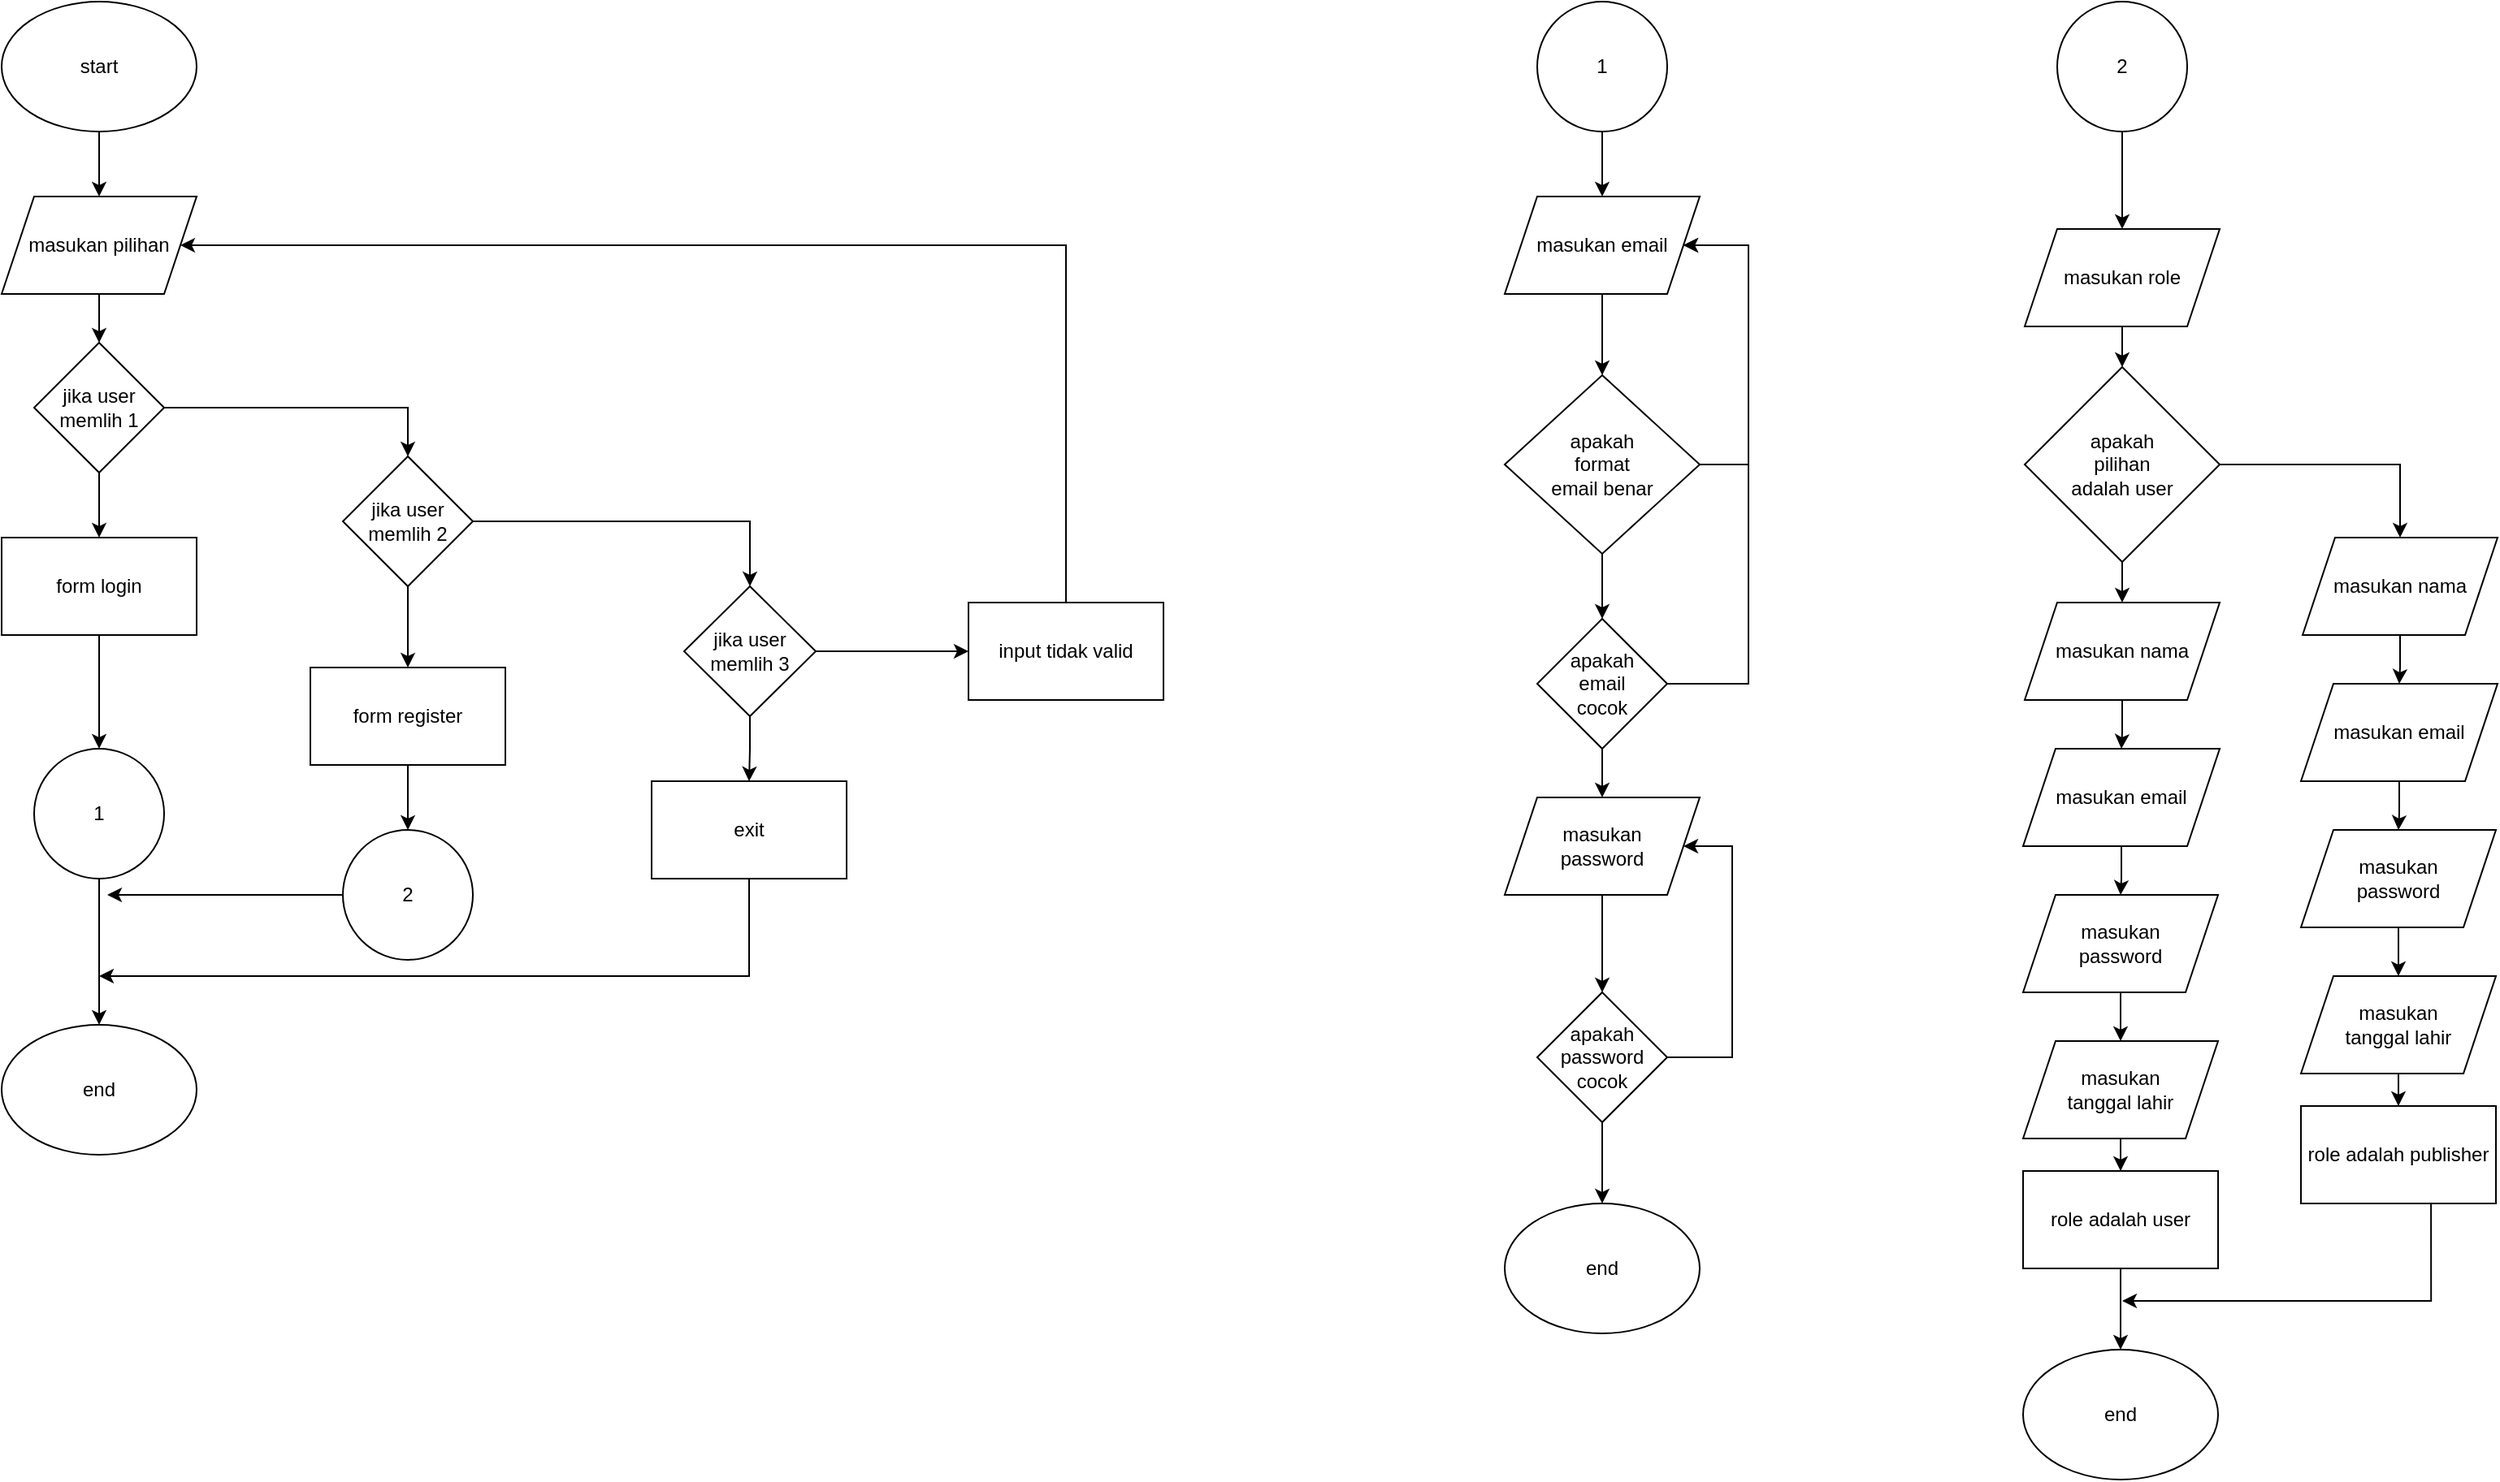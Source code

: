 <mxfile version="22.1.18" type="github">
  <diagram name="Halaman-1" id="ISQmBgXdDilXk5E5Z7M0">
    <mxGraphModel dx="1295" dy="679" grid="1" gridSize="10" guides="1" tooltips="1" connect="1" arrows="1" fold="1" page="1" pageScale="1" pageWidth="850" pageHeight="1100" math="0" shadow="0">
      <root>
        <mxCell id="0" />
        <mxCell id="1" parent="0" />
        <mxCell id="-qjQuMRM3rRMsk-8Ruoa-5" style="edgeStyle=orthogonalEdgeStyle;rounded=0;orthogonalLoop=1;jettySize=auto;html=1;" parent="1" source="-qjQuMRM3rRMsk-8Ruoa-1" target="-qjQuMRM3rRMsk-8Ruoa-4" edge="1">
          <mxGeometry relative="1" as="geometry" />
        </mxCell>
        <mxCell id="-qjQuMRM3rRMsk-8Ruoa-1" value="start" style="ellipse;whiteSpace=wrap;html=1;" parent="1" vertex="1">
          <mxGeometry x="365" y="20" width="120" height="80" as="geometry" />
        </mxCell>
        <mxCell id="-qjQuMRM3rRMsk-8Ruoa-9" style="edgeStyle=orthogonalEdgeStyle;rounded=0;orthogonalLoop=1;jettySize=auto;html=1;" parent="1" source="-qjQuMRM3rRMsk-8Ruoa-2" target="-qjQuMRM3rRMsk-8Ruoa-8" edge="1">
          <mxGeometry relative="1" as="geometry" />
        </mxCell>
        <mxCell id="-qjQuMRM3rRMsk-8Ruoa-15" style="edgeStyle=orthogonalEdgeStyle;rounded=0;orthogonalLoop=1;jettySize=auto;html=1;entryX=0.5;entryY=0;entryDx=0;entryDy=0;" parent="1" source="-qjQuMRM3rRMsk-8Ruoa-2" target="-qjQuMRM3rRMsk-8Ruoa-13" edge="1">
          <mxGeometry relative="1" as="geometry" />
        </mxCell>
        <mxCell id="-qjQuMRM3rRMsk-8Ruoa-2" value="jika user memlih 1" style="rhombus;whiteSpace=wrap;html=1;" parent="1" vertex="1">
          <mxGeometry x="385" y="230" width="80" height="80" as="geometry" />
        </mxCell>
        <mxCell id="-qjQuMRM3rRMsk-8Ruoa-6" style="edgeStyle=orthogonalEdgeStyle;rounded=0;orthogonalLoop=1;jettySize=auto;html=1;" parent="1" source="-qjQuMRM3rRMsk-8Ruoa-4" target="-qjQuMRM3rRMsk-8Ruoa-2" edge="1">
          <mxGeometry relative="1" as="geometry" />
        </mxCell>
        <mxCell id="-qjQuMRM3rRMsk-8Ruoa-4" value="masukan pilihan" style="shape=parallelogram;perimeter=parallelogramPerimeter;whiteSpace=wrap;html=1;fixedSize=1;" parent="1" vertex="1">
          <mxGeometry x="365" y="140" width="120" height="60" as="geometry" />
        </mxCell>
        <mxCell id="-qjQuMRM3rRMsk-8Ruoa-28" style="edgeStyle=orthogonalEdgeStyle;rounded=0;orthogonalLoop=1;jettySize=auto;html=1;entryX=0.5;entryY=0;entryDx=0;entryDy=0;" parent="1" source="-qjQuMRM3rRMsk-8Ruoa-8" target="-qjQuMRM3rRMsk-8Ruoa-27" edge="1">
          <mxGeometry relative="1" as="geometry" />
        </mxCell>
        <mxCell id="-qjQuMRM3rRMsk-8Ruoa-8" value="form login" style="rounded=0;whiteSpace=wrap;html=1;" parent="1" vertex="1">
          <mxGeometry x="365" y="350" width="120" height="60" as="geometry" />
        </mxCell>
        <mxCell id="-qjQuMRM3rRMsk-8Ruoa-31" style="edgeStyle=orthogonalEdgeStyle;rounded=0;orthogonalLoop=1;jettySize=auto;html=1;" parent="1" source="-qjQuMRM3rRMsk-8Ruoa-10" target="-qjQuMRM3rRMsk-8Ruoa-30" edge="1">
          <mxGeometry relative="1" as="geometry" />
        </mxCell>
        <mxCell id="-qjQuMRM3rRMsk-8Ruoa-10" value="form register" style="rounded=0;whiteSpace=wrap;html=1;" parent="1" vertex="1">
          <mxGeometry x="555" y="430" width="120" height="60" as="geometry" />
        </mxCell>
        <mxCell id="-qjQuMRM3rRMsk-8Ruoa-33" style="edgeStyle=orthogonalEdgeStyle;rounded=0;orthogonalLoop=1;jettySize=auto;html=1;exitX=0.5;exitY=1;exitDx=0;exitDy=0;" parent="1" source="-qjQuMRM3rRMsk-8Ruoa-11" edge="1">
          <mxGeometry relative="1" as="geometry">
            <mxPoint x="425" y="620" as="targetPoint" />
            <mxPoint x="855.0" y="560" as="sourcePoint" />
            <Array as="points">
              <mxPoint x="825" y="620" />
            </Array>
          </mxGeometry>
        </mxCell>
        <mxCell id="-qjQuMRM3rRMsk-8Ruoa-11" value="exit" style="rounded=0;whiteSpace=wrap;html=1;" parent="1" vertex="1">
          <mxGeometry x="765" y="500" width="120" height="60" as="geometry" />
        </mxCell>
        <mxCell id="-qjQuMRM3rRMsk-8Ruoa-26" style="edgeStyle=orthogonalEdgeStyle;rounded=0;orthogonalLoop=1;jettySize=auto;html=1;entryX=1;entryY=0.5;entryDx=0;entryDy=0;" parent="1" source="-qjQuMRM3rRMsk-8Ruoa-12" edge="1" target="-qjQuMRM3rRMsk-8Ruoa-4">
          <mxGeometry relative="1" as="geometry">
            <mxPoint x="430" y="210" as="targetPoint" />
            <Array as="points">
              <mxPoint x="1020" y="170" />
            </Array>
          </mxGeometry>
        </mxCell>
        <mxCell id="-qjQuMRM3rRMsk-8Ruoa-12" value="input tidak valid" style="rounded=0;whiteSpace=wrap;html=1;" parent="1" vertex="1">
          <mxGeometry x="960" y="390" width="120" height="60" as="geometry" />
        </mxCell>
        <mxCell id="-qjQuMRM3rRMsk-8Ruoa-16" style="edgeStyle=orthogonalEdgeStyle;rounded=0;orthogonalLoop=1;jettySize=auto;html=1;entryX=0.5;entryY=0;entryDx=0;entryDy=0;" parent="1" source="-qjQuMRM3rRMsk-8Ruoa-13" target="-qjQuMRM3rRMsk-8Ruoa-10" edge="1">
          <mxGeometry relative="1" as="geometry" />
        </mxCell>
        <mxCell id="-qjQuMRM3rRMsk-8Ruoa-17" style="edgeStyle=orthogonalEdgeStyle;rounded=0;orthogonalLoop=1;jettySize=auto;html=1;entryX=0.5;entryY=0;entryDx=0;entryDy=0;" parent="1" source="-qjQuMRM3rRMsk-8Ruoa-13" target="-qjQuMRM3rRMsk-8Ruoa-14" edge="1">
          <mxGeometry relative="1" as="geometry" />
        </mxCell>
        <mxCell id="-qjQuMRM3rRMsk-8Ruoa-13" value="jika user memlih 2" style="rhombus;whiteSpace=wrap;html=1;" parent="1" vertex="1">
          <mxGeometry x="575" y="300" width="80" height="80" as="geometry" />
        </mxCell>
        <mxCell id="-qjQuMRM3rRMsk-8Ruoa-18" style="edgeStyle=orthogonalEdgeStyle;rounded=0;orthogonalLoop=1;jettySize=auto;html=1;" parent="1" source="-qjQuMRM3rRMsk-8Ruoa-14" target="-qjQuMRM3rRMsk-8Ruoa-12" edge="1">
          <mxGeometry relative="1" as="geometry" />
        </mxCell>
        <mxCell id="-qjQuMRM3rRMsk-8Ruoa-19" style="edgeStyle=orthogonalEdgeStyle;rounded=0;orthogonalLoop=1;jettySize=auto;html=1;entryX=0.5;entryY=0;entryDx=0;entryDy=0;" parent="1" source="-qjQuMRM3rRMsk-8Ruoa-14" target="-qjQuMRM3rRMsk-8Ruoa-11" edge="1">
          <mxGeometry relative="1" as="geometry" />
        </mxCell>
        <mxCell id="-qjQuMRM3rRMsk-8Ruoa-14" value="jika user memlih 3" style="rhombus;whiteSpace=wrap;html=1;" parent="1" vertex="1">
          <mxGeometry x="785" y="380" width="81" height="80" as="geometry" />
        </mxCell>
        <mxCell id="-qjQuMRM3rRMsk-8Ruoa-20" value="end" style="ellipse;whiteSpace=wrap;html=1;" parent="1" vertex="1">
          <mxGeometry x="365" y="650" width="120" height="80" as="geometry" />
        </mxCell>
        <mxCell id="-qjQuMRM3rRMsk-8Ruoa-29" style="edgeStyle=orthogonalEdgeStyle;rounded=0;orthogonalLoop=1;jettySize=auto;html=1;" parent="1" source="-qjQuMRM3rRMsk-8Ruoa-27" target="-qjQuMRM3rRMsk-8Ruoa-20" edge="1">
          <mxGeometry relative="1" as="geometry" />
        </mxCell>
        <mxCell id="-qjQuMRM3rRMsk-8Ruoa-27" value="1" style="ellipse;whiteSpace=wrap;html=1;aspect=fixed;" parent="1" vertex="1">
          <mxGeometry x="385" y="480" width="80" height="80" as="geometry" />
        </mxCell>
        <mxCell id="-qjQuMRM3rRMsk-8Ruoa-32" style="edgeStyle=orthogonalEdgeStyle;rounded=0;orthogonalLoop=1;jettySize=auto;html=1;" parent="1" source="-qjQuMRM3rRMsk-8Ruoa-30" edge="1">
          <mxGeometry relative="1" as="geometry">
            <mxPoint x="430" y="570.0" as="targetPoint" />
          </mxGeometry>
        </mxCell>
        <mxCell id="-qjQuMRM3rRMsk-8Ruoa-30" value="2" style="ellipse;whiteSpace=wrap;html=1;aspect=fixed;" parent="1" vertex="1">
          <mxGeometry x="575" y="530" width="80" height="80" as="geometry" />
        </mxCell>
        <mxCell id="qj6eRVLFwsN512XqwuFE-3" style="edgeStyle=orthogonalEdgeStyle;rounded=0;orthogonalLoop=1;jettySize=auto;html=1;" edge="1" parent="1" source="qj6eRVLFwsN512XqwuFE-1" target="qj6eRVLFwsN512XqwuFE-2">
          <mxGeometry relative="1" as="geometry" />
        </mxCell>
        <mxCell id="qj6eRVLFwsN512XqwuFE-1" value="1" style="ellipse;whiteSpace=wrap;html=1;aspect=fixed;" vertex="1" parent="1">
          <mxGeometry x="1310" y="20" width="80" height="80" as="geometry" />
        </mxCell>
        <mxCell id="qj6eRVLFwsN512XqwuFE-9" style="edgeStyle=orthogonalEdgeStyle;rounded=0;orthogonalLoop=1;jettySize=auto;html=1;" edge="1" parent="1" source="qj6eRVLFwsN512XqwuFE-2" target="qj6eRVLFwsN512XqwuFE-8">
          <mxGeometry relative="1" as="geometry" />
        </mxCell>
        <mxCell id="qj6eRVLFwsN512XqwuFE-2" value="masukan email" style="shape=parallelogram;perimeter=parallelogramPerimeter;whiteSpace=wrap;html=1;fixedSize=1;" vertex="1" parent="1">
          <mxGeometry x="1290" y="140" width="120" height="60" as="geometry" />
        </mxCell>
        <mxCell id="qj6eRVLFwsN512XqwuFE-14" style="edgeStyle=orthogonalEdgeStyle;rounded=0;orthogonalLoop=1;jettySize=auto;html=1;entryX=0.5;entryY=0;entryDx=0;entryDy=0;" edge="1" parent="1" source="qj6eRVLFwsN512XqwuFE-8" target="qj6eRVLFwsN512XqwuFE-13">
          <mxGeometry relative="1" as="geometry" />
        </mxCell>
        <mxCell id="qj6eRVLFwsN512XqwuFE-15" style="edgeStyle=orthogonalEdgeStyle;rounded=0;orthogonalLoop=1;jettySize=auto;html=1;entryX=1;entryY=0.5;entryDx=0;entryDy=0;" edge="1" parent="1" source="qj6eRVLFwsN512XqwuFE-8" target="qj6eRVLFwsN512XqwuFE-2">
          <mxGeometry relative="1" as="geometry">
            <Array as="points">
              <mxPoint x="1440" y="305" />
              <mxPoint x="1440" y="170" />
            </Array>
          </mxGeometry>
        </mxCell>
        <mxCell id="qj6eRVLFwsN512XqwuFE-8" value="apakah &lt;br&gt;format &lt;br&gt;email benar" style="rhombus;whiteSpace=wrap;html=1;" vertex="1" parent="1">
          <mxGeometry x="1290" y="250" width="120" height="110" as="geometry" />
        </mxCell>
        <mxCell id="qj6eRVLFwsN512XqwuFE-17" style="edgeStyle=orthogonalEdgeStyle;rounded=0;orthogonalLoop=1;jettySize=auto;html=1;" edge="1" parent="1" source="qj6eRVLFwsN512XqwuFE-13" target="qj6eRVLFwsN512XqwuFE-16">
          <mxGeometry relative="1" as="geometry" />
        </mxCell>
        <mxCell id="qj6eRVLFwsN512XqwuFE-18" style="edgeStyle=orthogonalEdgeStyle;rounded=0;orthogonalLoop=1;jettySize=auto;html=1;entryX=1;entryY=0.5;entryDx=0;entryDy=0;" edge="1" parent="1" source="qj6eRVLFwsN512XqwuFE-13" target="qj6eRVLFwsN512XqwuFE-2">
          <mxGeometry relative="1" as="geometry">
            <Array as="points">
              <mxPoint x="1440" y="440" />
              <mxPoint x="1440" y="170" />
            </Array>
          </mxGeometry>
        </mxCell>
        <mxCell id="qj6eRVLFwsN512XqwuFE-13" value="apakah &lt;br&gt;email &lt;br&gt;cocok" style="rhombus;whiteSpace=wrap;html=1;" vertex="1" parent="1">
          <mxGeometry x="1310" y="400" width="80" height="80" as="geometry" />
        </mxCell>
        <mxCell id="qj6eRVLFwsN512XqwuFE-20" style="edgeStyle=orthogonalEdgeStyle;rounded=0;orthogonalLoop=1;jettySize=auto;html=1;" edge="1" parent="1" source="qj6eRVLFwsN512XqwuFE-16" target="qj6eRVLFwsN512XqwuFE-19">
          <mxGeometry relative="1" as="geometry" />
        </mxCell>
        <mxCell id="qj6eRVLFwsN512XqwuFE-16" value="masukan &lt;br&gt;password" style="shape=parallelogram;perimeter=parallelogramPerimeter;whiteSpace=wrap;html=1;fixedSize=1;" vertex="1" parent="1">
          <mxGeometry x="1290" y="510" width="120" height="60" as="geometry" />
        </mxCell>
        <mxCell id="qj6eRVLFwsN512XqwuFE-21" style="edgeStyle=orthogonalEdgeStyle;rounded=0;orthogonalLoop=1;jettySize=auto;html=1;entryX=1;entryY=0.5;entryDx=0;entryDy=0;" edge="1" parent="1" source="qj6eRVLFwsN512XqwuFE-19" target="qj6eRVLFwsN512XqwuFE-16">
          <mxGeometry relative="1" as="geometry">
            <Array as="points">
              <mxPoint x="1430" y="670" />
              <mxPoint x="1430" y="540" />
            </Array>
          </mxGeometry>
        </mxCell>
        <mxCell id="qj6eRVLFwsN512XqwuFE-23" style="edgeStyle=orthogonalEdgeStyle;rounded=0;orthogonalLoop=1;jettySize=auto;html=1;entryX=0.5;entryY=0;entryDx=0;entryDy=0;" edge="1" parent="1" source="qj6eRVLFwsN512XqwuFE-19" target="qj6eRVLFwsN512XqwuFE-22">
          <mxGeometry relative="1" as="geometry" />
        </mxCell>
        <mxCell id="qj6eRVLFwsN512XqwuFE-19" value="apakah &lt;br&gt;password&lt;br&gt;cocok" style="rhombus;whiteSpace=wrap;html=1;" vertex="1" parent="1">
          <mxGeometry x="1310" y="630" width="80" height="80" as="geometry" />
        </mxCell>
        <mxCell id="qj6eRVLFwsN512XqwuFE-22" value="end" style="ellipse;whiteSpace=wrap;html=1;" vertex="1" parent="1">
          <mxGeometry x="1290" y="760" width="120" height="80" as="geometry" />
        </mxCell>
        <mxCell id="qj6eRVLFwsN512XqwuFE-26" style="edgeStyle=orthogonalEdgeStyle;rounded=0;orthogonalLoop=1;jettySize=auto;html=1;entryX=0.5;entryY=0;entryDx=0;entryDy=0;" edge="1" parent="1" source="qj6eRVLFwsN512XqwuFE-24" target="qj6eRVLFwsN512XqwuFE-25">
          <mxGeometry relative="1" as="geometry" />
        </mxCell>
        <mxCell id="qj6eRVLFwsN512XqwuFE-24" value="2" style="ellipse;whiteSpace=wrap;html=1;aspect=fixed;" vertex="1" parent="1">
          <mxGeometry x="1630" y="20" width="80" height="80" as="geometry" />
        </mxCell>
        <mxCell id="qj6eRVLFwsN512XqwuFE-28" style="edgeStyle=orthogonalEdgeStyle;rounded=0;orthogonalLoop=1;jettySize=auto;html=1;" edge="1" parent="1" source="qj6eRVLFwsN512XqwuFE-25" target="qj6eRVLFwsN512XqwuFE-27">
          <mxGeometry relative="1" as="geometry" />
        </mxCell>
        <mxCell id="qj6eRVLFwsN512XqwuFE-25" value="masukan role" style="shape=parallelogram;perimeter=parallelogramPerimeter;whiteSpace=wrap;html=1;fixedSize=1;" vertex="1" parent="1">
          <mxGeometry x="1610" y="160" width="120" height="60" as="geometry" />
        </mxCell>
        <mxCell id="qj6eRVLFwsN512XqwuFE-33" style="edgeStyle=orthogonalEdgeStyle;rounded=0;orthogonalLoop=1;jettySize=auto;html=1;" edge="1" parent="1" source="qj6eRVLFwsN512XqwuFE-27" target="qj6eRVLFwsN512XqwuFE-29">
          <mxGeometry relative="1" as="geometry" />
        </mxCell>
        <mxCell id="qj6eRVLFwsN512XqwuFE-51" style="edgeStyle=orthogonalEdgeStyle;rounded=0;orthogonalLoop=1;jettySize=auto;html=1;entryX=0.5;entryY=0;entryDx=0;entryDy=0;" edge="1" parent="1" source="qj6eRVLFwsN512XqwuFE-27" target="qj6eRVLFwsN512XqwuFE-43">
          <mxGeometry relative="1" as="geometry" />
        </mxCell>
        <mxCell id="qj6eRVLFwsN512XqwuFE-27" value="apakah &lt;br&gt;pilihan &lt;br&gt;adalah user" style="rhombus;whiteSpace=wrap;html=1;" vertex="1" parent="1">
          <mxGeometry x="1610" y="245" width="120" height="120" as="geometry" />
        </mxCell>
        <mxCell id="qj6eRVLFwsN512XqwuFE-34" style="edgeStyle=orthogonalEdgeStyle;rounded=0;orthogonalLoop=1;jettySize=auto;html=1;" edge="1" parent="1" source="qj6eRVLFwsN512XqwuFE-29" target="qj6eRVLFwsN512XqwuFE-30">
          <mxGeometry relative="1" as="geometry" />
        </mxCell>
        <mxCell id="qj6eRVLFwsN512XqwuFE-29" value="masukan nama" style="shape=parallelogram;perimeter=parallelogramPerimeter;whiteSpace=wrap;html=1;fixedSize=1;" vertex="1" parent="1">
          <mxGeometry x="1610" y="390" width="120" height="60" as="geometry" />
        </mxCell>
        <mxCell id="qj6eRVLFwsN512XqwuFE-36" style="edgeStyle=orthogonalEdgeStyle;rounded=0;orthogonalLoop=1;jettySize=auto;html=1;" edge="1" parent="1" source="qj6eRVLFwsN512XqwuFE-30" target="qj6eRVLFwsN512XqwuFE-31">
          <mxGeometry relative="1" as="geometry" />
        </mxCell>
        <mxCell id="qj6eRVLFwsN512XqwuFE-30" value="masukan email" style="shape=parallelogram;perimeter=parallelogramPerimeter;whiteSpace=wrap;html=1;fixedSize=1;" vertex="1" parent="1">
          <mxGeometry x="1609" y="480" width="121" height="60" as="geometry" />
        </mxCell>
        <mxCell id="qj6eRVLFwsN512XqwuFE-37" style="edgeStyle=orthogonalEdgeStyle;rounded=0;orthogonalLoop=1;jettySize=auto;html=1;" edge="1" parent="1" source="qj6eRVLFwsN512XqwuFE-31" target="qj6eRVLFwsN512XqwuFE-32">
          <mxGeometry relative="1" as="geometry" />
        </mxCell>
        <mxCell id="qj6eRVLFwsN512XqwuFE-31" value="masukan &lt;br&gt;password" style="shape=parallelogram;perimeter=parallelogramPerimeter;whiteSpace=wrap;html=1;fixedSize=1;" vertex="1" parent="1">
          <mxGeometry x="1609" y="570" width="120" height="60" as="geometry" />
        </mxCell>
        <mxCell id="qj6eRVLFwsN512XqwuFE-39" style="edgeStyle=orthogonalEdgeStyle;rounded=0;orthogonalLoop=1;jettySize=auto;html=1;" edge="1" parent="1" source="qj6eRVLFwsN512XqwuFE-32" target="qj6eRVLFwsN512XqwuFE-38">
          <mxGeometry relative="1" as="geometry" />
        </mxCell>
        <mxCell id="qj6eRVLFwsN512XqwuFE-32" value="masukan &lt;br&gt;tanggal lahir" style="shape=parallelogram;perimeter=parallelogramPerimeter;whiteSpace=wrap;html=1;fixedSize=1;" vertex="1" parent="1">
          <mxGeometry x="1609" y="660" width="120" height="60" as="geometry" />
        </mxCell>
        <mxCell id="qj6eRVLFwsN512XqwuFE-41" style="edgeStyle=orthogonalEdgeStyle;rounded=0;orthogonalLoop=1;jettySize=auto;html=1;" edge="1" parent="1" source="qj6eRVLFwsN512XqwuFE-38" target="qj6eRVLFwsN512XqwuFE-40">
          <mxGeometry relative="1" as="geometry" />
        </mxCell>
        <mxCell id="qj6eRVLFwsN512XqwuFE-38" value="role adalah user" style="rounded=0;whiteSpace=wrap;html=1;" vertex="1" parent="1">
          <mxGeometry x="1609" y="740" width="120" height="60" as="geometry" />
        </mxCell>
        <mxCell id="qj6eRVLFwsN512XqwuFE-40" value="end" style="ellipse;whiteSpace=wrap;html=1;" vertex="1" parent="1">
          <mxGeometry x="1609" y="850" width="120" height="80" as="geometry" />
        </mxCell>
        <mxCell id="qj6eRVLFwsN512XqwuFE-42" style="edgeStyle=orthogonalEdgeStyle;rounded=0;orthogonalLoop=1;jettySize=auto;html=1;" edge="1" source="qj6eRVLFwsN512XqwuFE-43" target="qj6eRVLFwsN512XqwuFE-45" parent="1">
          <mxGeometry relative="1" as="geometry" />
        </mxCell>
        <mxCell id="qj6eRVLFwsN512XqwuFE-43" value="masukan nama" style="shape=parallelogram;perimeter=parallelogramPerimeter;whiteSpace=wrap;html=1;fixedSize=1;" vertex="1" parent="1">
          <mxGeometry x="1781" y="350" width="120" height="60" as="geometry" />
        </mxCell>
        <mxCell id="qj6eRVLFwsN512XqwuFE-44" style="edgeStyle=orthogonalEdgeStyle;rounded=0;orthogonalLoop=1;jettySize=auto;html=1;" edge="1" source="qj6eRVLFwsN512XqwuFE-45" target="qj6eRVLFwsN512XqwuFE-47" parent="1">
          <mxGeometry relative="1" as="geometry" />
        </mxCell>
        <mxCell id="qj6eRVLFwsN512XqwuFE-45" value="masukan email" style="shape=parallelogram;perimeter=parallelogramPerimeter;whiteSpace=wrap;html=1;fixedSize=1;" vertex="1" parent="1">
          <mxGeometry x="1780" y="440" width="121" height="60" as="geometry" />
        </mxCell>
        <mxCell id="qj6eRVLFwsN512XqwuFE-46" style="edgeStyle=orthogonalEdgeStyle;rounded=0;orthogonalLoop=1;jettySize=auto;html=1;" edge="1" source="qj6eRVLFwsN512XqwuFE-47" target="qj6eRVLFwsN512XqwuFE-49" parent="1">
          <mxGeometry relative="1" as="geometry" />
        </mxCell>
        <mxCell id="qj6eRVLFwsN512XqwuFE-47" value="masukan &lt;br&gt;password" style="shape=parallelogram;perimeter=parallelogramPerimeter;whiteSpace=wrap;html=1;fixedSize=1;" vertex="1" parent="1">
          <mxGeometry x="1780" y="530" width="120" height="60" as="geometry" />
        </mxCell>
        <mxCell id="qj6eRVLFwsN512XqwuFE-48" style="edgeStyle=orthogonalEdgeStyle;rounded=0;orthogonalLoop=1;jettySize=auto;html=1;" edge="1" source="qj6eRVLFwsN512XqwuFE-49" target="qj6eRVLFwsN512XqwuFE-50" parent="1">
          <mxGeometry relative="1" as="geometry" />
        </mxCell>
        <mxCell id="qj6eRVLFwsN512XqwuFE-49" value="masukan &lt;br&gt;tanggal lahir" style="shape=parallelogram;perimeter=parallelogramPerimeter;whiteSpace=wrap;html=1;fixedSize=1;" vertex="1" parent="1">
          <mxGeometry x="1780" y="620" width="120" height="60" as="geometry" />
        </mxCell>
        <mxCell id="qj6eRVLFwsN512XqwuFE-52" style="edgeStyle=orthogonalEdgeStyle;rounded=0;orthogonalLoop=1;jettySize=auto;html=1;" edge="1" parent="1">
          <mxGeometry relative="1" as="geometry">
            <mxPoint x="1670" y="820" as="targetPoint" />
            <mxPoint x="1860.053" y="760" as="sourcePoint" />
            <Array as="points">
              <mxPoint x="1860" y="820" />
              <mxPoint x="1690" y="820" />
            </Array>
          </mxGeometry>
        </mxCell>
        <mxCell id="qj6eRVLFwsN512XqwuFE-50" value="role adalah publisher" style="rounded=0;whiteSpace=wrap;html=1;" vertex="1" parent="1">
          <mxGeometry x="1780" y="700" width="120" height="60" as="geometry" />
        </mxCell>
      </root>
    </mxGraphModel>
  </diagram>
</mxfile>
